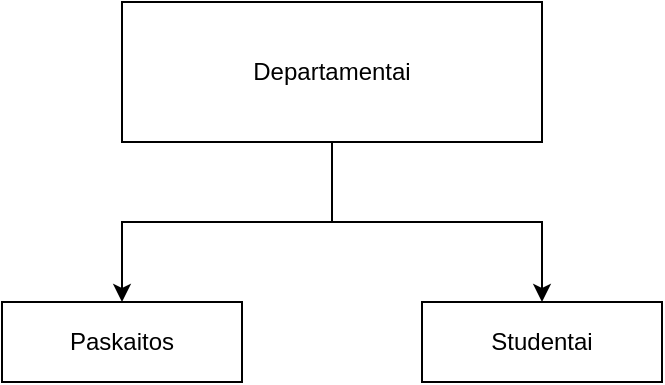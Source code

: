 <mxfile version="22.1.3" type="device">
  <diagram name="Page-1" id="B2PNNBmao15G9T13r9jo">
    <mxGraphModel dx="1728" dy="915" grid="1" gridSize="10" guides="1" tooltips="1" connect="1" arrows="1" fold="1" page="1" pageScale="1" pageWidth="850" pageHeight="1100" math="0" shadow="0">
      <root>
        <mxCell id="0" />
        <mxCell id="1" parent="0" />
        <mxCell id="RAsYpAQ-X3bV5fsjsOm7-3" style="edgeStyle=orthogonalEdgeStyle;rounded=0;orthogonalLoop=1;jettySize=auto;html=1;exitX=0.5;exitY=1;exitDx=0;exitDy=0;" edge="1" parent="1" source="RAsYpAQ-X3bV5fsjsOm7-1" target="RAsYpAQ-X3bV5fsjsOm7-2">
          <mxGeometry relative="1" as="geometry" />
        </mxCell>
        <mxCell id="RAsYpAQ-X3bV5fsjsOm7-5" style="edgeStyle=orthogonalEdgeStyle;rounded=0;orthogonalLoop=1;jettySize=auto;html=1;exitX=0.5;exitY=1;exitDx=0;exitDy=0;" edge="1" parent="1" source="RAsYpAQ-X3bV5fsjsOm7-1" target="RAsYpAQ-X3bV5fsjsOm7-4">
          <mxGeometry relative="1" as="geometry" />
        </mxCell>
        <mxCell id="RAsYpAQ-X3bV5fsjsOm7-1" value="Departamentai" style="rounded=0;whiteSpace=wrap;html=1;" vertex="1" parent="1">
          <mxGeometry x="310" y="70" width="210" height="70" as="geometry" />
        </mxCell>
        <mxCell id="RAsYpAQ-X3bV5fsjsOm7-2" value="Paskaitos" style="rounded=0;whiteSpace=wrap;html=1;" vertex="1" parent="1">
          <mxGeometry x="250" y="220" width="120" height="40" as="geometry" />
        </mxCell>
        <mxCell id="RAsYpAQ-X3bV5fsjsOm7-4" value="Studentai" style="rounded=0;whiteSpace=wrap;html=1;" vertex="1" parent="1">
          <mxGeometry x="460" y="220" width="120" height="40" as="geometry" />
        </mxCell>
      </root>
    </mxGraphModel>
  </diagram>
</mxfile>

